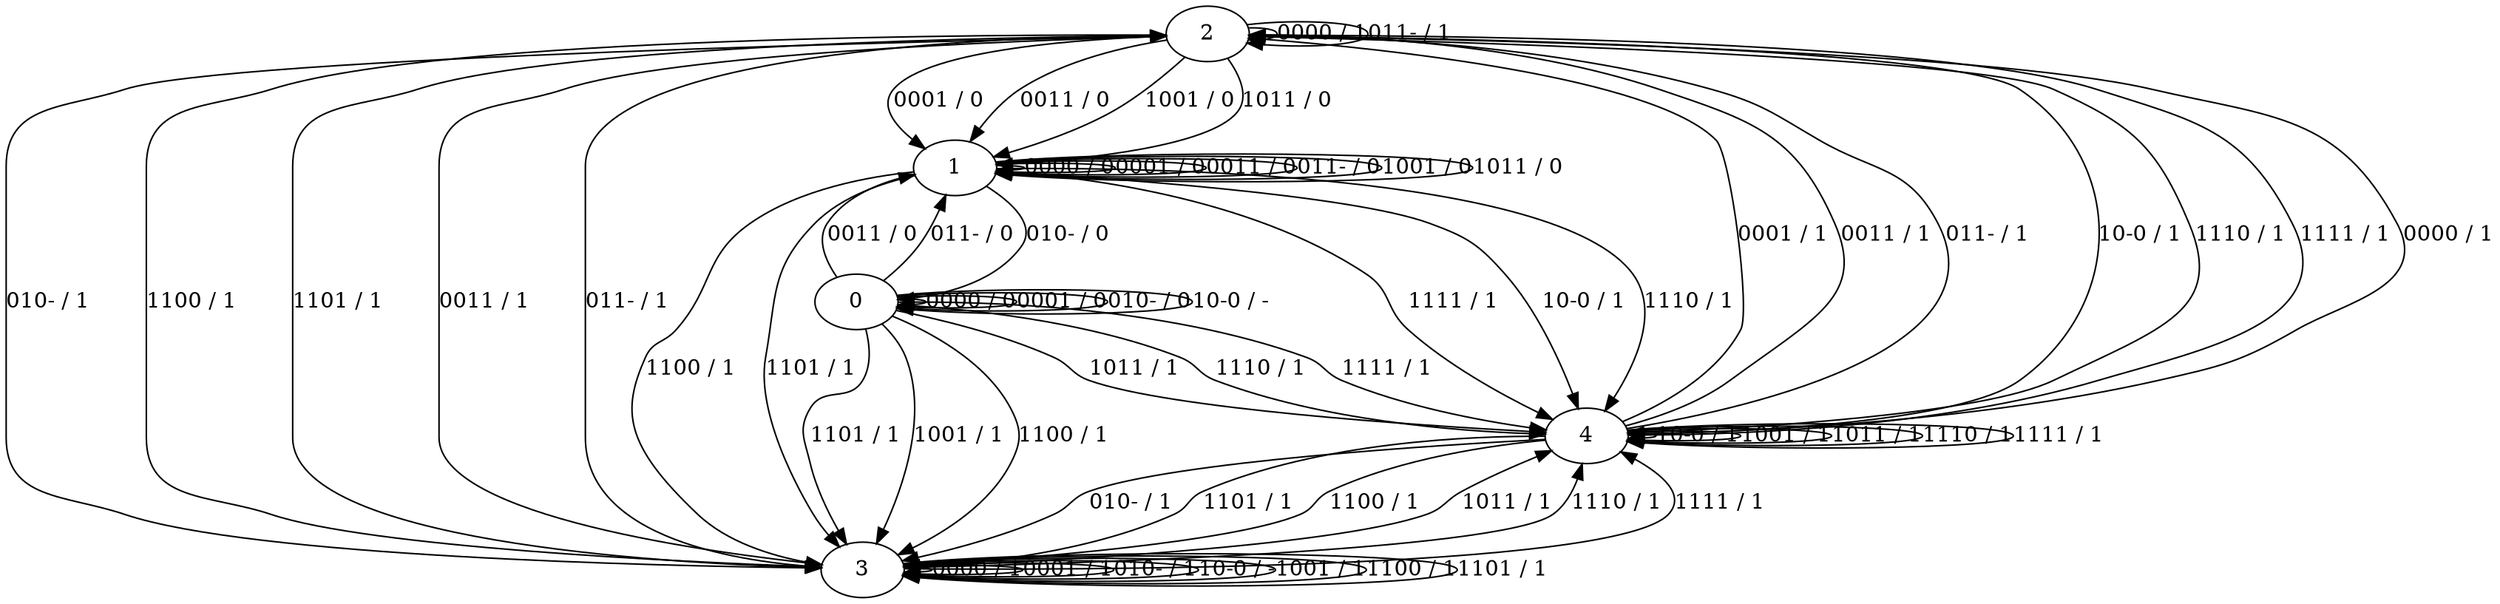 digraph {
2
0
1
3
4
2 -> 2 [label="0000 / 1"]
2 -> 1 [label="0001 / 0"]
2 -> 1 [label="0011 / 0"]
2 -> 3 [label="010- / 1"]
2 -> 2 [label="011- / 1"]
2 -> 4 [label="10-0 / 1"]
2 -> 1 [label="1001 / 0"]
2 -> 1 [label="1011 / 0"]
2 -> 3 [label="1100 / 1"]
2 -> 3 [label="1101 / 1"]
2 -> 4 [label="1110 / 1"]
2 -> 4 [label="1111 / 1"]
0 -> 0 [label="0000 / 0"]
0 -> 0 [label="0001 / 0"]
0 -> 1 [label="0011 / 0"]
0 -> 0 [label="010- / 0"]
0 -> 1 [label="011- / 0"]
0 -> 0 [label="10-0 / -"]
0 -> 3 [label="1001 / 1"]
0 -> 4 [label="1011 / 1"]
0 -> 3 [label="1100 / 1"]
0 -> 3 [label="1101 / 1"]
0 -> 4 [label="1110 / 1"]
0 -> 4 [label="1111 / 1"]
1 -> 1 [label="0000 / 0"]
1 -> 1 [label="0001 / 0"]
1 -> 1 [label="0011 / 0"]
1 -> 0 [label="010- / 0"]
1 -> 1 [label="011- / 0"]
1 -> 4 [label="10-0 / 1"]
1 -> 1 [label="1001 / 0"]
1 -> 1 [label="1011 / 0"]
1 -> 3 [label="1100 / 1"]
1 -> 3 [label="1101 / 1"]
1 -> 4 [label="1110 / 1"]
1 -> 4 [label="1111 / 1"]
3 -> 3 [label="0000 / 1"]
3 -> 3 [label="0001 / 1"]
3 -> 2 [label="0011 / 1"]
3 -> 3 [label="010- / 1"]
3 -> 2 [label="011- / 1"]
3 -> 3 [label="10-0 / -"]
3 -> 3 [label="1001 / 1"]
3 -> 4 [label="1011 / 1"]
3 -> 3 [label="1100 / 1"]
3 -> 3 [label="1101 / 1"]
3 -> 4 [label="1110 / 1"]
3 -> 4 [label="1111 / 1"]
4 -> 2 [label="0000 / 1"]
4 -> 2 [label="0001 / 1"]
4 -> 2 [label="0011 / 1"]
4 -> 3 [label="010- / 1"]
4 -> 2 [label="011- / 1"]
4 -> 4 [label="10-0 / 1"]
4 -> 4 [label="1001 / 1"]
4 -> 4 [label="1011 / 1"]
4 -> 3 [label="1100 / 1"]
4 -> 3 [label="1101 / 1"]
4 -> 4 [label="1110 / 1"]
4 -> 4 [label="1111 / 1"]
}
